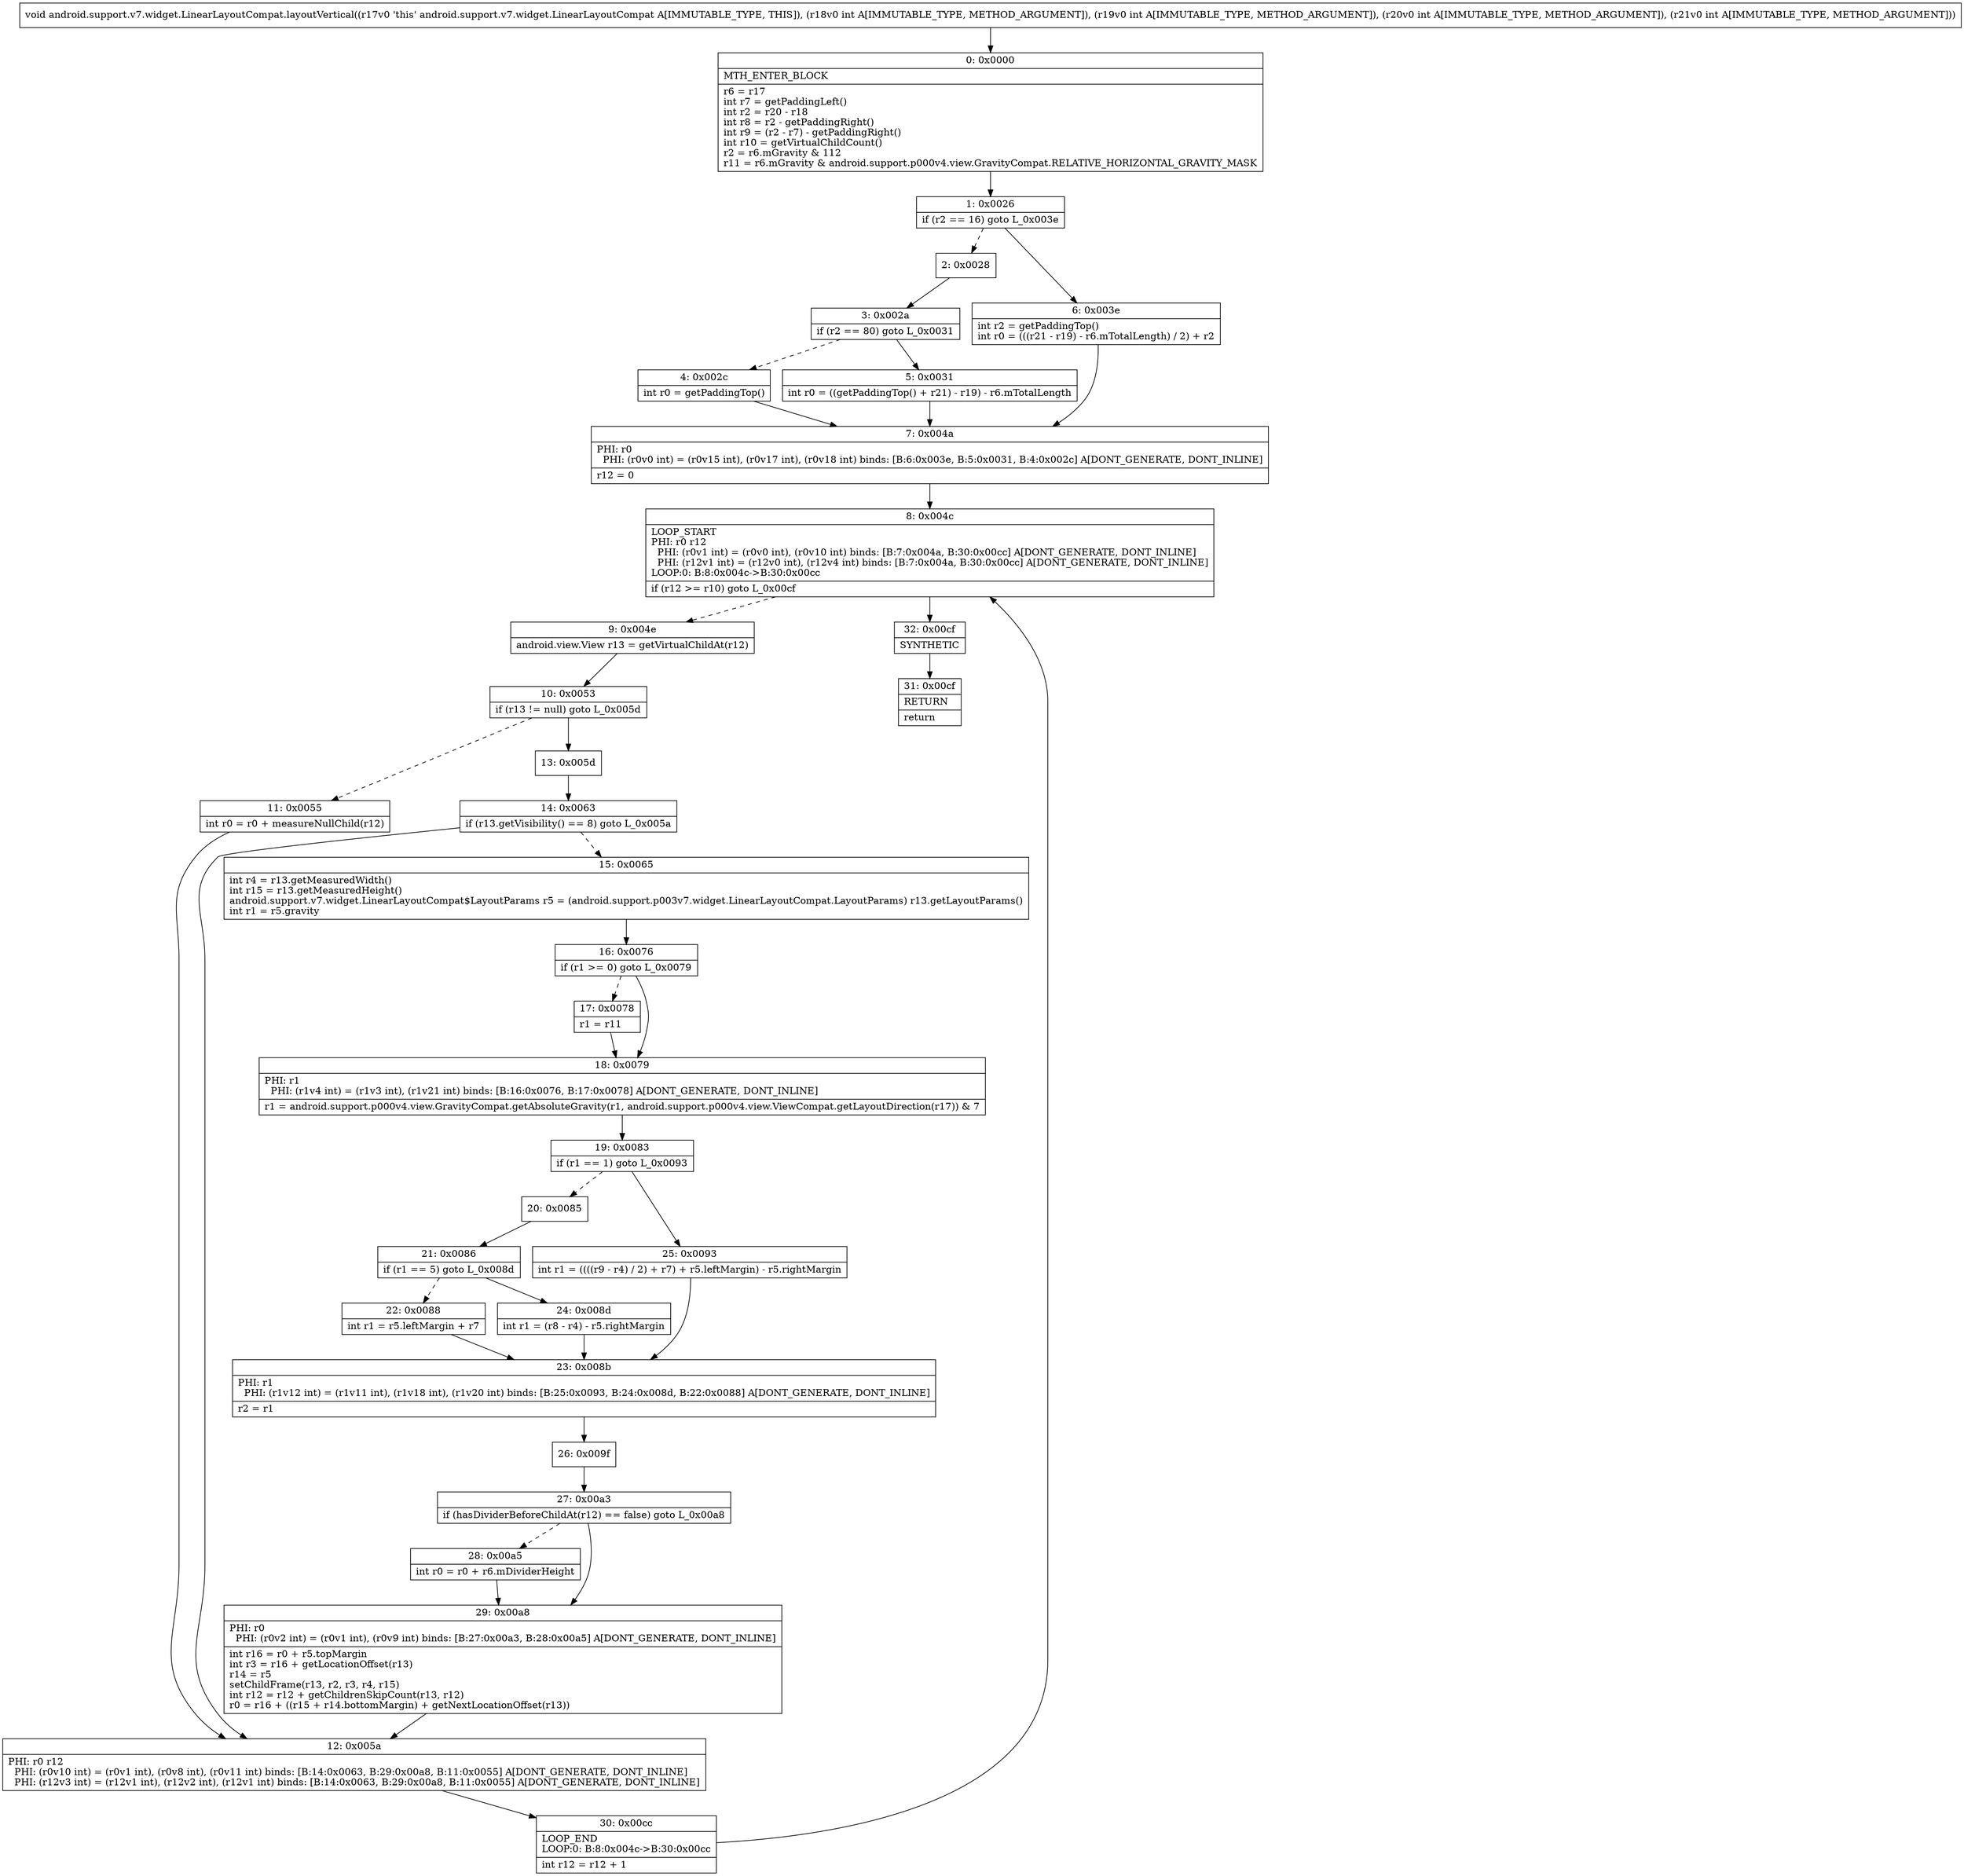 digraph "CFG forandroid.support.v7.widget.LinearLayoutCompat.layoutVertical(IIII)V" {
Node_0 [shape=record,label="{0\:\ 0x0000|MTH_ENTER_BLOCK\l|r6 = r17\lint r7 = getPaddingLeft()\lint r2 = r20 \- r18\lint r8 = r2 \- getPaddingRight()\lint r9 = (r2 \- r7) \- getPaddingRight()\lint r10 = getVirtualChildCount()\lr2 = r6.mGravity & 112\lr11 = r6.mGravity & android.support.p000v4.view.GravityCompat.RELATIVE_HORIZONTAL_GRAVITY_MASK\l}"];
Node_1 [shape=record,label="{1\:\ 0x0026|if (r2 == 16) goto L_0x003e\l}"];
Node_2 [shape=record,label="{2\:\ 0x0028}"];
Node_3 [shape=record,label="{3\:\ 0x002a|if (r2 == 80) goto L_0x0031\l}"];
Node_4 [shape=record,label="{4\:\ 0x002c|int r0 = getPaddingTop()\l}"];
Node_5 [shape=record,label="{5\:\ 0x0031|int r0 = ((getPaddingTop() + r21) \- r19) \- r6.mTotalLength\l}"];
Node_6 [shape=record,label="{6\:\ 0x003e|int r2 = getPaddingTop()\lint r0 = (((r21 \- r19) \- r6.mTotalLength) \/ 2) + r2\l}"];
Node_7 [shape=record,label="{7\:\ 0x004a|PHI: r0 \l  PHI: (r0v0 int) = (r0v15 int), (r0v17 int), (r0v18 int) binds: [B:6:0x003e, B:5:0x0031, B:4:0x002c] A[DONT_GENERATE, DONT_INLINE]\l|r12 = 0\l}"];
Node_8 [shape=record,label="{8\:\ 0x004c|LOOP_START\lPHI: r0 r12 \l  PHI: (r0v1 int) = (r0v0 int), (r0v10 int) binds: [B:7:0x004a, B:30:0x00cc] A[DONT_GENERATE, DONT_INLINE]\l  PHI: (r12v1 int) = (r12v0 int), (r12v4 int) binds: [B:7:0x004a, B:30:0x00cc] A[DONT_GENERATE, DONT_INLINE]\lLOOP:0: B:8:0x004c\-\>B:30:0x00cc\l|if (r12 \>= r10) goto L_0x00cf\l}"];
Node_9 [shape=record,label="{9\:\ 0x004e|android.view.View r13 = getVirtualChildAt(r12)\l}"];
Node_10 [shape=record,label="{10\:\ 0x0053|if (r13 != null) goto L_0x005d\l}"];
Node_11 [shape=record,label="{11\:\ 0x0055|int r0 = r0 + measureNullChild(r12)\l}"];
Node_12 [shape=record,label="{12\:\ 0x005a|PHI: r0 r12 \l  PHI: (r0v10 int) = (r0v1 int), (r0v8 int), (r0v11 int) binds: [B:14:0x0063, B:29:0x00a8, B:11:0x0055] A[DONT_GENERATE, DONT_INLINE]\l  PHI: (r12v3 int) = (r12v1 int), (r12v2 int), (r12v1 int) binds: [B:14:0x0063, B:29:0x00a8, B:11:0x0055] A[DONT_GENERATE, DONT_INLINE]\l}"];
Node_13 [shape=record,label="{13\:\ 0x005d}"];
Node_14 [shape=record,label="{14\:\ 0x0063|if (r13.getVisibility() == 8) goto L_0x005a\l}"];
Node_15 [shape=record,label="{15\:\ 0x0065|int r4 = r13.getMeasuredWidth()\lint r15 = r13.getMeasuredHeight()\landroid.support.v7.widget.LinearLayoutCompat$LayoutParams r5 = (android.support.p003v7.widget.LinearLayoutCompat.LayoutParams) r13.getLayoutParams()\lint r1 = r5.gravity\l}"];
Node_16 [shape=record,label="{16\:\ 0x0076|if (r1 \>= 0) goto L_0x0079\l}"];
Node_17 [shape=record,label="{17\:\ 0x0078|r1 = r11\l}"];
Node_18 [shape=record,label="{18\:\ 0x0079|PHI: r1 \l  PHI: (r1v4 int) = (r1v3 int), (r1v21 int) binds: [B:16:0x0076, B:17:0x0078] A[DONT_GENERATE, DONT_INLINE]\l|r1 = android.support.p000v4.view.GravityCompat.getAbsoluteGravity(r1, android.support.p000v4.view.ViewCompat.getLayoutDirection(r17)) & 7\l}"];
Node_19 [shape=record,label="{19\:\ 0x0083|if (r1 == 1) goto L_0x0093\l}"];
Node_20 [shape=record,label="{20\:\ 0x0085}"];
Node_21 [shape=record,label="{21\:\ 0x0086|if (r1 == 5) goto L_0x008d\l}"];
Node_22 [shape=record,label="{22\:\ 0x0088|int r1 = r5.leftMargin + r7\l}"];
Node_23 [shape=record,label="{23\:\ 0x008b|PHI: r1 \l  PHI: (r1v12 int) = (r1v11 int), (r1v18 int), (r1v20 int) binds: [B:25:0x0093, B:24:0x008d, B:22:0x0088] A[DONT_GENERATE, DONT_INLINE]\l|r2 = r1\l}"];
Node_24 [shape=record,label="{24\:\ 0x008d|int r1 = (r8 \- r4) \- r5.rightMargin\l}"];
Node_25 [shape=record,label="{25\:\ 0x0093|int r1 = ((((r9 \- r4) \/ 2) + r7) + r5.leftMargin) \- r5.rightMargin\l}"];
Node_26 [shape=record,label="{26\:\ 0x009f}"];
Node_27 [shape=record,label="{27\:\ 0x00a3|if (hasDividerBeforeChildAt(r12) == false) goto L_0x00a8\l}"];
Node_28 [shape=record,label="{28\:\ 0x00a5|int r0 = r0 + r6.mDividerHeight\l}"];
Node_29 [shape=record,label="{29\:\ 0x00a8|PHI: r0 \l  PHI: (r0v2 int) = (r0v1 int), (r0v9 int) binds: [B:27:0x00a3, B:28:0x00a5] A[DONT_GENERATE, DONT_INLINE]\l|int r16 = r0 + r5.topMargin\lint r3 = r16 + getLocationOffset(r13)\lr14 = r5\lsetChildFrame(r13, r2, r3, r4, r15)\lint r12 = r12 + getChildrenSkipCount(r13, r12)\lr0 = r16 + ((r15 + r14.bottomMargin) + getNextLocationOffset(r13))\l}"];
Node_30 [shape=record,label="{30\:\ 0x00cc|LOOP_END\lLOOP:0: B:8:0x004c\-\>B:30:0x00cc\l|int r12 = r12 + 1\l}"];
Node_31 [shape=record,label="{31\:\ 0x00cf|RETURN\l|return\l}"];
Node_32 [shape=record,label="{32\:\ 0x00cf|SYNTHETIC\l}"];
MethodNode[shape=record,label="{void android.support.v7.widget.LinearLayoutCompat.layoutVertical((r17v0 'this' android.support.v7.widget.LinearLayoutCompat A[IMMUTABLE_TYPE, THIS]), (r18v0 int A[IMMUTABLE_TYPE, METHOD_ARGUMENT]), (r19v0 int A[IMMUTABLE_TYPE, METHOD_ARGUMENT]), (r20v0 int A[IMMUTABLE_TYPE, METHOD_ARGUMENT]), (r21v0 int A[IMMUTABLE_TYPE, METHOD_ARGUMENT])) }"];
MethodNode -> Node_0;
Node_0 -> Node_1;
Node_1 -> Node_2[style=dashed];
Node_1 -> Node_6;
Node_2 -> Node_3;
Node_3 -> Node_4[style=dashed];
Node_3 -> Node_5;
Node_4 -> Node_7;
Node_5 -> Node_7;
Node_6 -> Node_7;
Node_7 -> Node_8;
Node_8 -> Node_9[style=dashed];
Node_8 -> Node_32;
Node_9 -> Node_10;
Node_10 -> Node_11[style=dashed];
Node_10 -> Node_13;
Node_11 -> Node_12;
Node_12 -> Node_30;
Node_13 -> Node_14;
Node_14 -> Node_12;
Node_14 -> Node_15[style=dashed];
Node_15 -> Node_16;
Node_16 -> Node_17[style=dashed];
Node_16 -> Node_18;
Node_17 -> Node_18;
Node_18 -> Node_19;
Node_19 -> Node_20[style=dashed];
Node_19 -> Node_25;
Node_20 -> Node_21;
Node_21 -> Node_22[style=dashed];
Node_21 -> Node_24;
Node_22 -> Node_23;
Node_23 -> Node_26;
Node_24 -> Node_23;
Node_25 -> Node_23;
Node_26 -> Node_27;
Node_27 -> Node_28[style=dashed];
Node_27 -> Node_29;
Node_28 -> Node_29;
Node_29 -> Node_12;
Node_30 -> Node_8;
Node_32 -> Node_31;
}

